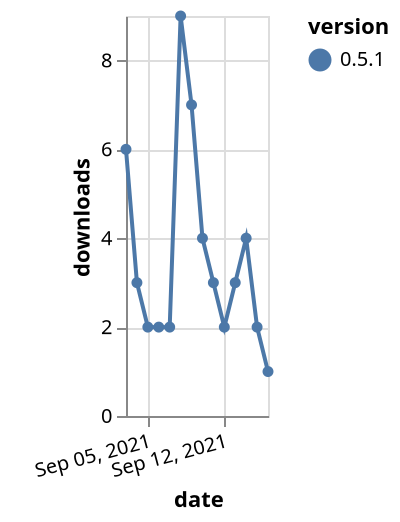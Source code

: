 {"$schema": "https://vega.github.io/schema/vega-lite/v5.json", "description": "A simple bar chart with embedded data.", "data": {"values": [{"date": "2021-09-03", "total": 6215, "delta": 6, "version": "0.5.1"}, {"date": "2021-09-04", "total": 6218, "delta": 3, "version": "0.5.1"}, {"date": "2021-09-05", "total": 6220, "delta": 2, "version": "0.5.1"}, {"date": "2021-09-06", "total": 6222, "delta": 2, "version": "0.5.1"}, {"date": "2021-09-07", "total": 6224, "delta": 2, "version": "0.5.1"}, {"date": "2021-09-08", "total": 6233, "delta": 9, "version": "0.5.1"}, {"date": "2021-09-09", "total": 6240, "delta": 7, "version": "0.5.1"}, {"date": "2021-09-10", "total": 6244, "delta": 4, "version": "0.5.1"}, {"date": "2021-09-11", "total": 6247, "delta": 3, "version": "0.5.1"}, {"date": "2021-09-12", "total": 6249, "delta": 2, "version": "0.5.1"}, {"date": "2021-09-13", "total": 6252, "delta": 3, "version": "0.5.1"}, {"date": "2021-09-14", "total": 6256, "delta": 4, "version": "0.5.1"}, {"date": "2021-09-15", "total": 6258, "delta": 2, "version": "0.5.1"}, {"date": "2021-09-16", "total": 6259, "delta": 1, "version": "0.5.1"}]}, "width": "container", "mark": {"type": "line", "point": {"filled": true}}, "encoding": {"x": {"field": "date", "type": "temporal", "timeUnit": "yearmonthdate", "title": "date", "axis": {"labelAngle": -15}}, "y": {"field": "delta", "type": "quantitative", "title": "downloads"}, "color": {"field": "version", "type": "nominal"}, "tooltip": {"field": "delta"}}}